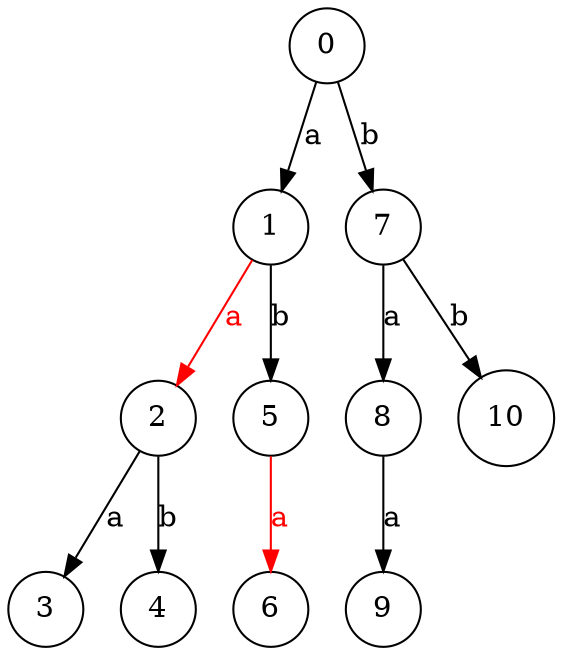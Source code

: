 digraph Tree {
	rankdir=TB;
	node [shape = circle];
0 -> 1[label = "a" ];
1 -> 2[label = "a" , color = red, fontcolor = red];
2 -> 3[label = "a" ];
2 -> 4[label = "b" ];
1 -> 5[label = "b" ];
5 -> 6[label = "a" , color = red, fontcolor = red];
0 -> 7[label = "b" ];
7 -> 8[label = "a" ];
8 -> 9[label = "a" ];
7 -> 10[label = "b" ];
}